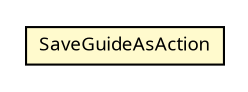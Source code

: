 #!/usr/local/bin/dot
#
# Class diagram 
# Generated by UMLGraph version R5_6 (http://www.umlgraph.org/)
#

digraph G {
	edge [fontname="Trebuchet MS",fontsize=10,labelfontname="Trebuchet MS",labelfontsize=10];
	node [fontname="Trebuchet MS",fontsize=10,shape=plaintext];
	nodesep=0.25;
	ranksep=0.5;
	// se.cambio.cds.gdl.editor.view.menubar.SaveGuideAsAction
	c312764 [label=<<table title="se.cambio.cds.gdl.editor.view.menubar.SaveGuideAsAction" border="0" cellborder="1" cellspacing="0" cellpadding="2" port="p" bgcolor="lemonChiffon" href="./SaveGuideAsAction.html">
		<tr><td><table border="0" cellspacing="0" cellpadding="1">
<tr><td align="center" balign="center"><font face="Trebuchet MS"> SaveGuideAsAction </font></td></tr>
		</table></td></tr>
		</table>>, URL="./SaveGuideAsAction.html", fontname="Trebuchet MS", fontcolor="black", fontsize=9.0];
}

